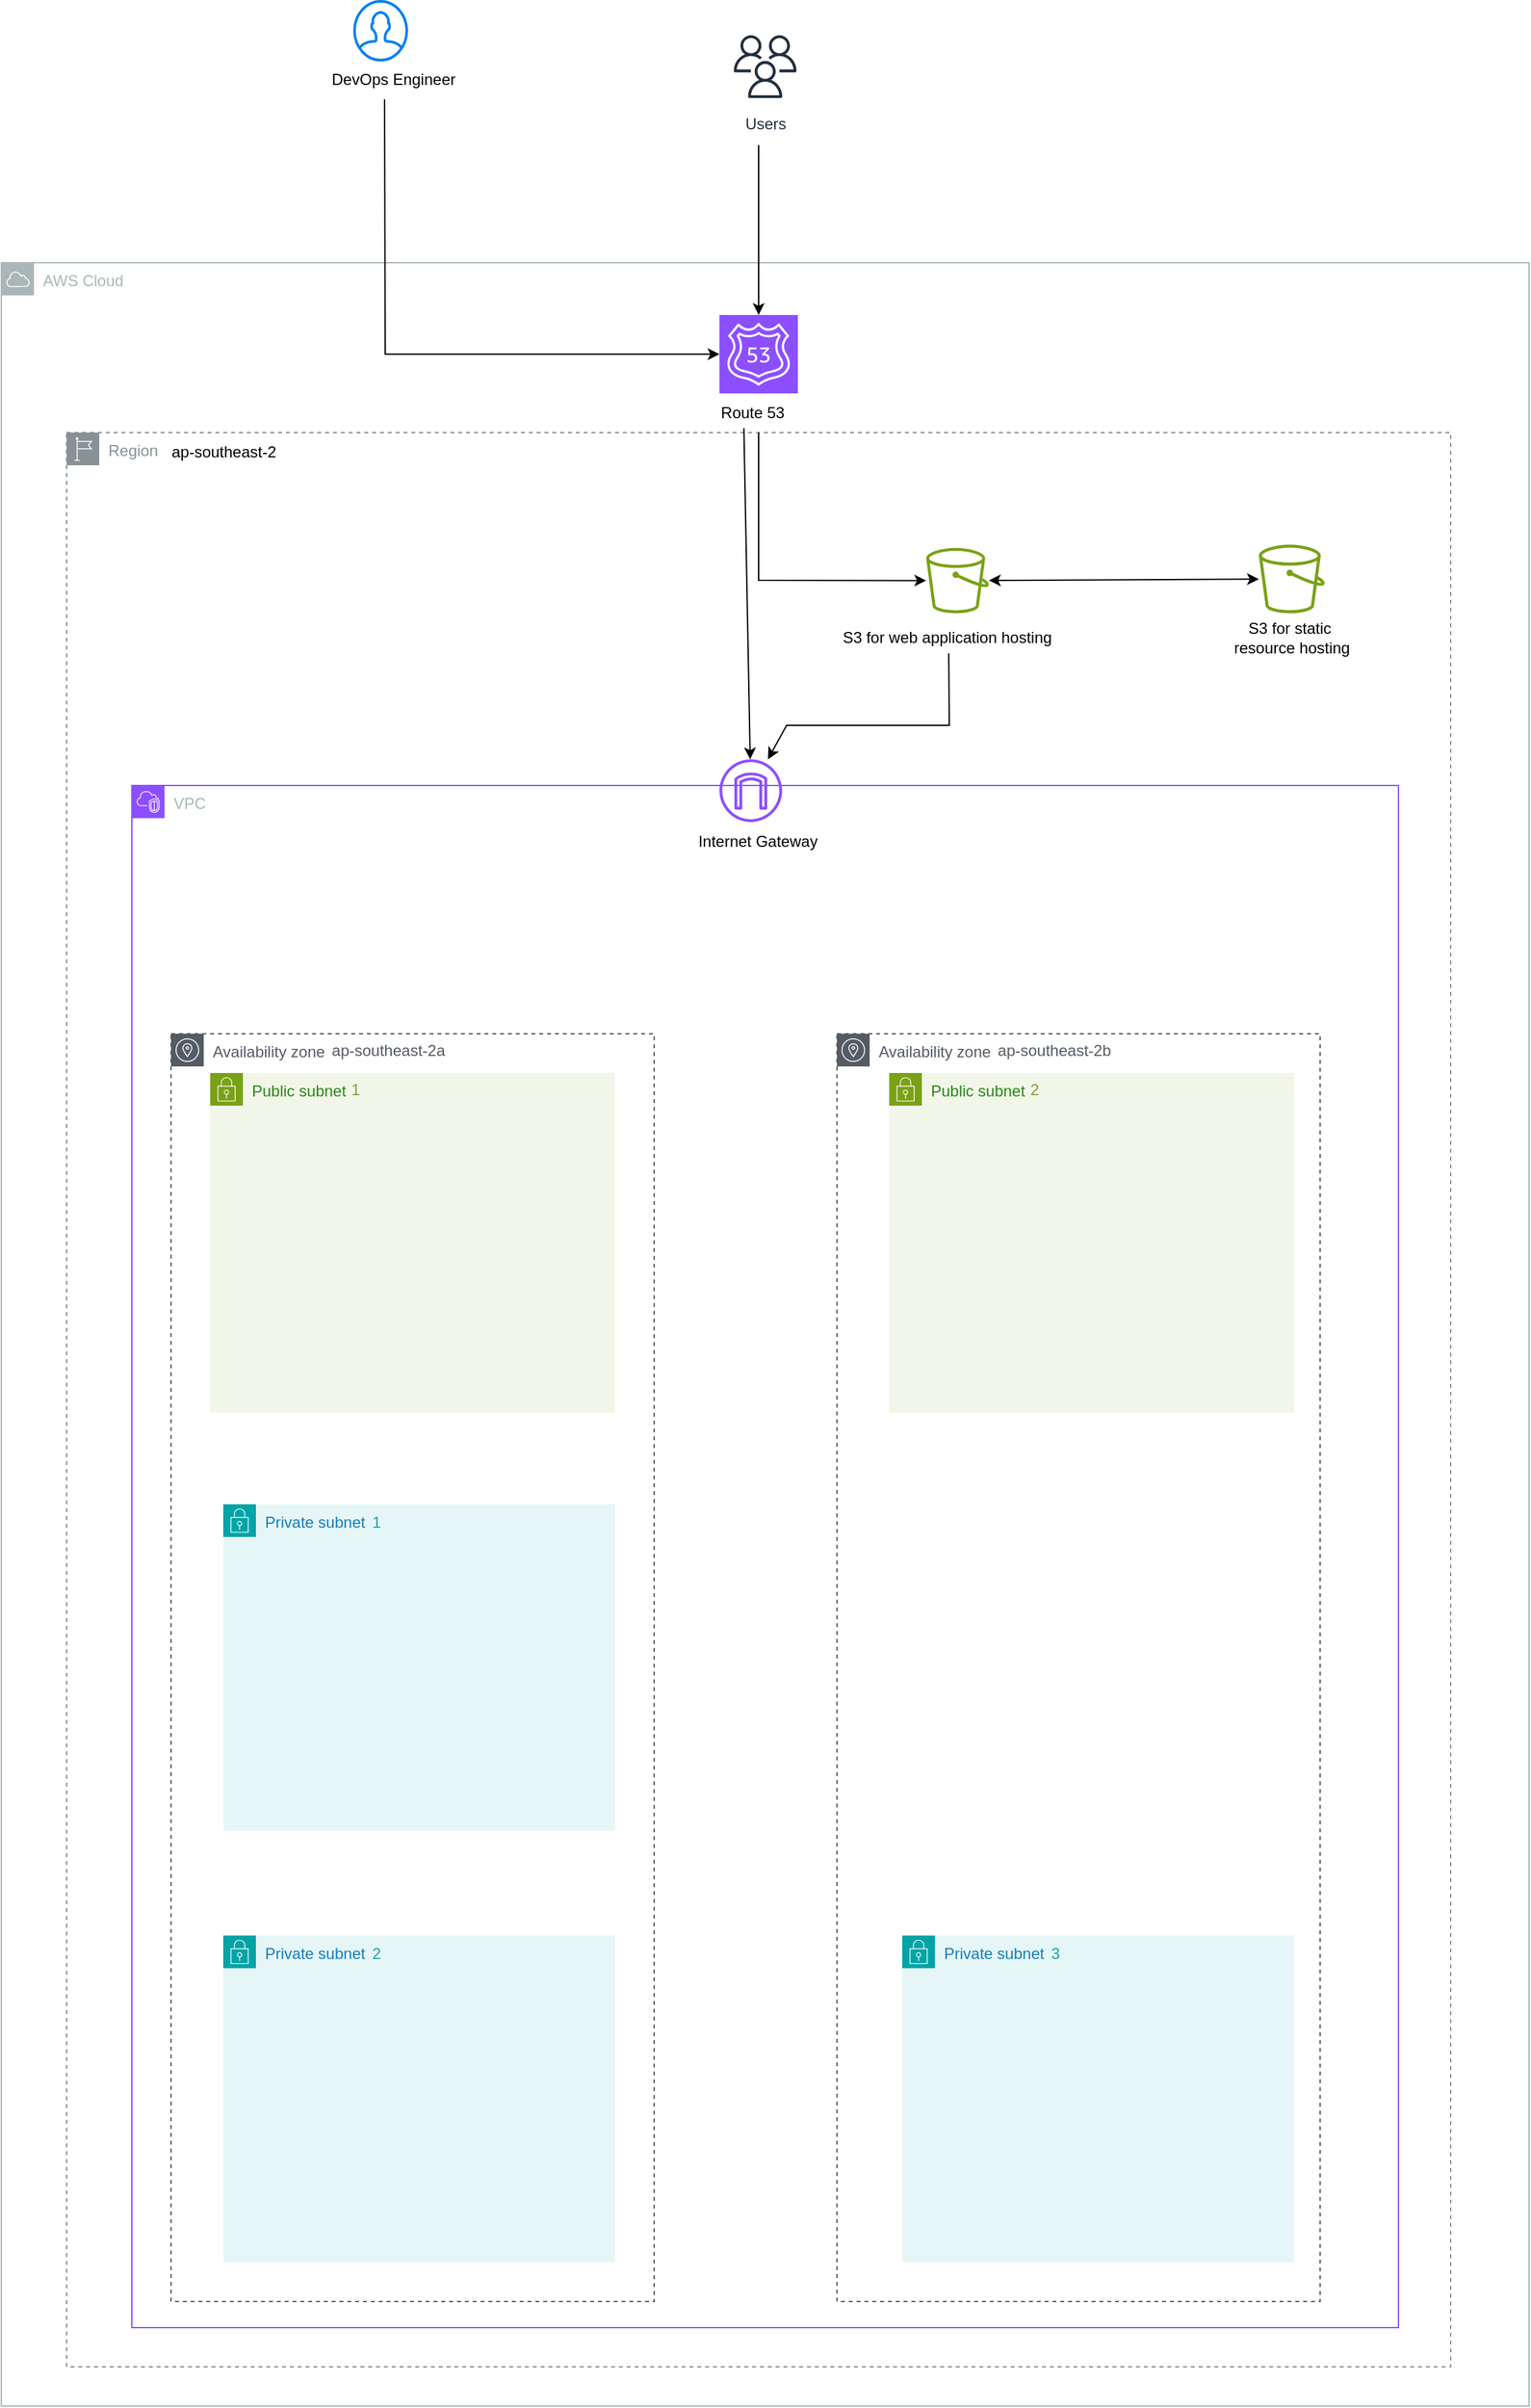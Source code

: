 <mxfile version="26.0.3">
  <diagram name="Page-1" id="8Btx2D27Im8ZOUqlHXfs">
    <mxGraphModel dx="2889" dy="2378" grid="1" gridSize="10" guides="1" tooltips="1" connect="1" arrows="1" fold="1" page="1" pageScale="1" pageWidth="827" pageHeight="1169" math="0" shadow="0">
      <root>
        <mxCell id="0" />
        <mxCell id="1" parent="0" />
        <mxCell id="GONTffMYKAudjiqWZch5-1" value="AWS Cloud" style="sketch=0;outlineConnect=0;gradientColor=none;html=1;whiteSpace=wrap;fontSize=12;fontStyle=0;shape=mxgraph.aws4.group;grIcon=mxgraph.aws4.group_aws_cloud;strokeColor=#AAB7B8;fillColor=none;verticalAlign=top;align=left;spacingLeft=30;fontColor=#AAB7B8;dashed=0;" vertex="1" parent="1">
          <mxGeometry x="-310" y="-40" width="1170" height="1640" as="geometry" />
        </mxCell>
        <mxCell id="GONTffMYKAudjiqWZch5-2" value="Region" style="sketch=0;outlineConnect=0;gradientColor=none;html=1;whiteSpace=wrap;fontSize=12;fontStyle=0;shape=mxgraph.aws4.group;grIcon=mxgraph.aws4.group_region;strokeColor=#879196;fillColor=none;verticalAlign=top;align=left;spacingLeft=30;fontColor=#879196;dashed=1;" vertex="1" parent="1">
          <mxGeometry x="-260" y="90" width="1060" height="1480" as="geometry" />
        </mxCell>
        <mxCell id="GONTffMYKAudjiqWZch5-3" value="ap-southeast-2" style="text;html=1;align=center;verticalAlign=middle;resizable=0;points=[];autosize=1;strokeColor=none;fillColor=none;" vertex="1" parent="1">
          <mxGeometry x="-190" y="90" width="100" height="30" as="geometry" />
        </mxCell>
        <mxCell id="GONTffMYKAudjiqWZch5-4" value="VPC" style="points=[[0,0],[0.25,0],[0.5,0],[0.75,0],[1,0],[1,0.25],[1,0.5],[1,0.75],[1,1],[0.75,1],[0.5,1],[0.25,1],[0,1],[0,0.75],[0,0.5],[0,0.25]];outlineConnect=0;gradientColor=none;html=1;whiteSpace=wrap;fontSize=12;fontStyle=0;container=0;pointerEvents=0;collapsible=0;recursiveResize=0;shape=mxgraph.aws4.group;grIcon=mxgraph.aws4.group_vpc2;strokeColor=#8C4FFF;fillColor=none;verticalAlign=top;align=left;spacingLeft=30;fontColor=#AAB7B8;dashed=0;" vertex="1" parent="1">
          <mxGeometry x="-210" y="360" width="970" height="1180" as="geometry" />
        </mxCell>
        <mxCell id="GONTffMYKAudjiqWZch5-5" value="Users" style="sketch=0;outlineConnect=0;fontColor=#232F3E;gradientColor=none;strokeColor=#232F3E;fillColor=#ffffff;dashed=0;verticalLabelPosition=bottom;verticalAlign=top;align=center;html=1;fontSize=12;fontStyle=0;aspect=fixed;shape=mxgraph.aws4.resourceIcon;resIcon=mxgraph.aws4.users;" vertex="1" parent="1">
          <mxGeometry x="245" y="-220" width="60" height="60" as="geometry" />
        </mxCell>
        <mxCell id="GONTffMYKAudjiqWZch5-6" value="" style="endArrow=classic;html=1;rounded=0;entryX=0.5;entryY=0;entryDx=0;entryDy=0;entryPerimeter=0;" edge="1" parent="1" target="GONTffMYKAudjiqWZch5-9">
          <mxGeometry width="50" height="50" relative="1" as="geometry">
            <mxPoint x="270" y="-130" as="sourcePoint" />
            <mxPoint x="160" y="340" as="targetPoint" />
          </mxGeometry>
        </mxCell>
        <mxCell id="GONTffMYKAudjiqWZch5-7" value="" style="html=1;verticalLabelPosition=bottom;align=center;labelBackgroundColor=#ffffff;verticalAlign=top;strokeWidth=2;strokeColor=#0080F0;shadow=0;dashed=0;shape=mxgraph.ios7.icons.user;" vertex="1" parent="1">
          <mxGeometry x="-39.5" y="-240" width="40" height="45" as="geometry" />
        </mxCell>
        <mxCell id="GONTffMYKAudjiqWZch5-8" value="DevOps Engineer" style="text;html=1;align=center;verticalAlign=middle;resizable=0;points=[];autosize=1;strokeColor=none;fillColor=none;" vertex="1" parent="1">
          <mxGeometry x="-70" y="-195" width="120" height="30" as="geometry" />
        </mxCell>
        <mxCell id="GONTffMYKAudjiqWZch5-9" value="" style="sketch=0;points=[[0,0,0],[0.25,0,0],[0.5,0,0],[0.75,0,0],[1,0,0],[0,1,0],[0.25,1,0],[0.5,1,0],[0.75,1,0],[1,1,0],[0,0.25,0],[0,0.5,0],[0,0.75,0],[1,0.25,0],[1,0.5,0],[1,0.75,0]];outlineConnect=0;fontColor=#232F3E;fillColor=#8C4FFF;strokeColor=#ffffff;dashed=0;verticalLabelPosition=bottom;verticalAlign=top;align=center;html=1;fontSize=12;fontStyle=0;aspect=fixed;shape=mxgraph.aws4.resourceIcon;resIcon=mxgraph.aws4.route_53;" vertex="1" parent="1">
          <mxGeometry x="240" width="60" height="60" as="geometry" />
        </mxCell>
        <mxCell id="GONTffMYKAudjiqWZch5-10" value="Route 53" style="text;html=1;align=center;verticalAlign=middle;resizable=0;points=[];autosize=1;strokeColor=none;fillColor=none;" vertex="1" parent="1">
          <mxGeometry x="230" y="60" width="70" height="30" as="geometry" />
        </mxCell>
        <mxCell id="GONTffMYKAudjiqWZch5-11" value="" style="endArrow=classic;html=1;rounded=0;exitX=0.446;exitY=1;exitDx=0;exitDy=0;exitPerimeter=0;entryX=0;entryY=0.5;entryDx=0;entryDy=0;entryPerimeter=0;" edge="1" parent="1" source="GONTffMYKAudjiqWZch5-8" target="GONTffMYKAudjiqWZch5-9">
          <mxGeometry width="50" height="50" relative="1" as="geometry">
            <mxPoint x="91" y="80" as="sourcePoint" />
            <mxPoint x="141" y="30" as="targetPoint" />
            <Array as="points">
              <mxPoint x="-16" y="30" />
            </Array>
          </mxGeometry>
        </mxCell>
        <mxCell id="GONTffMYKAudjiqWZch5-13" value="" style="sketch=0;outlineConnect=0;fontColor=#232F3E;gradientColor=none;fillColor=#7AA116;strokeColor=none;dashed=0;verticalLabelPosition=bottom;verticalAlign=top;align=center;html=1;fontSize=12;fontStyle=0;aspect=fixed;pointerEvents=1;shape=mxgraph.aws4.bucket;" vertex="1" parent="1">
          <mxGeometry x="398.31" y="178.25" width="48.08" height="50" as="geometry" />
        </mxCell>
        <mxCell id="GONTffMYKAudjiqWZch5-15" value="" style="sketch=0;outlineConnect=0;fontColor=#232F3E;gradientColor=none;fillColor=#7AA116;strokeColor=none;dashed=0;verticalLabelPosition=bottom;verticalAlign=top;align=center;html=1;fontSize=12;fontStyle=0;aspect=fixed;pointerEvents=1;shape=mxgraph.aws4.bucket;" vertex="1" parent="1">
          <mxGeometry x="653.07" y="175.75" width="50.48" height="52.5" as="geometry" />
        </mxCell>
        <mxCell id="GONTffMYKAudjiqWZch5-16" value="S3 for static&amp;nbsp;&lt;div&gt;resource hosting&lt;/div&gt;" style="text;html=1;align=center;verticalAlign=middle;resizable=0;points=[];autosize=1;strokeColor=none;fillColor=none;" vertex="1" parent="1">
          <mxGeometry x="623.31" y="227" width="110" height="40" as="geometry" />
        </mxCell>
        <mxCell id="GONTffMYKAudjiqWZch5-17" value="S3 for web application hosting" style="text;html=1;align=center;verticalAlign=middle;resizable=0;points=[];autosize=1;strokeColor=none;fillColor=none;" vertex="1" parent="1">
          <mxGeometry x="323.79" y="232" width="180" height="30" as="geometry" />
        </mxCell>
        <mxCell id="GONTffMYKAudjiqWZch5-18" value="" style="endArrow=classic;startArrow=classic;html=1;rounded=0;" edge="1" parent="1" source="GONTffMYKAudjiqWZch5-13" target="GONTffMYKAudjiqWZch5-15">
          <mxGeometry width="50" height="50" relative="1" as="geometry">
            <mxPoint x="78.31" y="232" as="sourcePoint" />
            <mxPoint x="128.31" y="182" as="targetPoint" />
          </mxGeometry>
        </mxCell>
        <mxCell id="GONTffMYKAudjiqWZch5-19" value="" style="endArrow=classic;html=1;rounded=0;exitX=0.41;exitY=0.887;exitDx=0;exitDy=0;exitPerimeter=0;" edge="1" parent="1" target="GONTffMYKAudjiqWZch5-12" source="GONTffMYKAudjiqWZch5-10">
          <mxGeometry width="50" height="50" relative="1" as="geometry">
            <mxPoint x="245" y="80" as="sourcePoint" />
            <mxPoint x="128.31" y="182" as="targetPoint" />
          </mxGeometry>
        </mxCell>
        <mxCell id="GONTffMYKAudjiqWZch5-20" value="" style="endArrow=classic;html=1;rounded=0;" edge="1" parent="1" target="GONTffMYKAudjiqWZch5-13" source="GONTffMYKAudjiqWZch5-2">
          <mxGeometry width="50" height="50" relative="1" as="geometry">
            <mxPoint x="266.31" y="81" as="sourcePoint" />
            <mxPoint x="128.31" y="182" as="targetPoint" />
            <Array as="points">
              <mxPoint x="270" y="203" />
            </Array>
          </mxGeometry>
        </mxCell>
        <mxCell id="GONTffMYKAudjiqWZch5-26" value="Private subnet" style="points=[[0,0],[0.25,0],[0.5,0],[0.75,0],[1,0],[1,0.25],[1,0.5],[1,0.75],[1,1],[0.75,1],[0.5,1],[0.25,1],[0,1],[0,0.75],[0,0.5],[0,0.25]];outlineConnect=0;gradientColor=none;html=1;whiteSpace=wrap;fontSize=12;fontStyle=0;container=1;pointerEvents=0;collapsible=0;recursiveResize=0;shape=mxgraph.aws4.group;grIcon=mxgraph.aws4.group_security_group;grStroke=0;strokeColor=#00A4A6;fillColor=#E6F6F7;verticalAlign=top;align=left;spacingLeft=30;fontColor=#147EBA;dashed=0;" vertex="1" parent="1">
          <mxGeometry x="-140" y="910" width="300" height="250" as="geometry" />
        </mxCell>
        <mxCell id="GONTffMYKAudjiqWZch5-27" value="1" style="text;html=1;align=center;verticalAlign=middle;resizable=0;points=[];autosize=1;strokeColor=none;fillColor=none;fontColor=#1DA3A5;" vertex="1" parent="GONTffMYKAudjiqWZch5-26">
          <mxGeometry x="102" y="-1" width="30" height="30" as="geometry" />
        </mxCell>
        <mxCell id="GONTffMYKAudjiqWZch5-32" value="Availability zone" style="sketch=0;outlineConnect=0;gradientColor=none;html=1;whiteSpace=wrap;fontSize=12;fontStyle=0;shape=mxgraph.aws4.group;grIcon=mxgraph.aws4.group_availability_zone;strokeColor=#545B64;fillColor=none;verticalAlign=top;align=left;spacingLeft=30;fontColor=#545B64;dashed=1;" vertex="1" parent="1">
          <mxGeometry x="-180" y="550" width="370" height="970" as="geometry" />
        </mxCell>
        <mxCell id="GONTffMYKAudjiqWZch5-12" value="" style="sketch=0;outlineConnect=0;fontColor=#232F3E;gradientColor=none;fillColor=#8C4FFF;strokeColor=none;dashed=0;verticalLabelPosition=bottom;verticalAlign=top;align=center;html=1;fontSize=12;fontStyle=0;aspect=fixed;pointerEvents=1;shape=mxgraph.aws4.internet_gateway;" vertex="1" parent="1">
          <mxGeometry x="240.0" y="340" width="48" height="48" as="geometry" />
        </mxCell>
        <mxCell id="GONTffMYKAudjiqWZch5-33" value="Availability zone" style="sketch=0;outlineConnect=0;gradientColor=none;html=1;whiteSpace=wrap;fontSize=12;fontStyle=0;shape=mxgraph.aws4.group;grIcon=mxgraph.aws4.group_availability_zone;strokeColor=#545B64;fillColor=none;verticalAlign=top;align=left;spacingLeft=30;fontColor=#545B64;dashed=1;" vertex="1" parent="1">
          <mxGeometry x="330" y="550" width="370" height="970" as="geometry" />
        </mxCell>
        <mxCell id="GONTffMYKAudjiqWZch5-21" value="Internet Gateway" style="text;html=1;align=center;verticalAlign=middle;resizable=0;points=[];autosize=1;strokeColor=none;fillColor=none;" vertex="1" parent="1">
          <mxGeometry x="213.79" y="388" width="110" height="30" as="geometry" />
        </mxCell>
        <mxCell id="GONTffMYKAudjiqWZch5-22" value="Public subnet" style="points=[[0,0],[0.25,0],[0.5,0],[0.75,0],[1,0],[1,0.25],[1,0.5],[1,0.75],[1,1],[0.75,1],[0.5,1],[0.25,1],[0,1],[0,0.75],[0,0.5],[0,0.25]];outlineConnect=0;gradientColor=none;html=1;whiteSpace=wrap;fontSize=12;fontStyle=0;container=1;pointerEvents=0;collapsible=0;recursiveResize=0;shape=mxgraph.aws4.group;grIcon=mxgraph.aws4.group_security_group;grStroke=0;strokeColor=#7AA116;fillColor=#F2F6E8;verticalAlign=top;align=left;spacingLeft=30;fontColor=#248814;dashed=0;" vertex="1" parent="1">
          <mxGeometry x="-150" y="580" width="310" height="260" as="geometry" />
        </mxCell>
        <mxCell id="GONTffMYKAudjiqWZch5-23" value="1" style="text;html=1;align=center;verticalAlign=middle;resizable=0;points=[];autosize=1;strokeColor=none;fillColor=none;fontColor=#7CA032;" vertex="1" parent="GONTffMYKAudjiqWZch5-22">
          <mxGeometry x="96" y="-2" width="30" height="30" as="geometry" />
        </mxCell>
        <mxCell id="GONTffMYKAudjiqWZch5-24" value="Public subnet" style="points=[[0,0],[0.25,0],[0.5,0],[0.75,0],[1,0],[1,0.25],[1,0.5],[1,0.75],[1,1],[0.75,1],[0.5,1],[0.25,1],[0,1],[0,0.75],[0,0.5],[0,0.25]];outlineConnect=0;gradientColor=none;html=1;whiteSpace=wrap;fontSize=12;fontStyle=0;container=1;pointerEvents=0;collapsible=0;recursiveResize=0;shape=mxgraph.aws4.group;grIcon=mxgraph.aws4.group_security_group;grStroke=0;strokeColor=#7AA116;fillColor=#F2F6E8;verticalAlign=top;align=left;spacingLeft=30;fontColor=#248814;dashed=0;" vertex="1" parent="1">
          <mxGeometry x="370" y="580" width="310" height="260" as="geometry" />
        </mxCell>
        <mxCell id="GONTffMYKAudjiqWZch5-25" value="2" style="text;html=1;align=center;verticalAlign=middle;resizable=0;points=[];autosize=1;strokeColor=none;fillColor=none;fontColor=#7CA032;" vertex="1" parent="GONTffMYKAudjiqWZch5-24">
          <mxGeometry x="96" y="-2" width="30" height="30" as="geometry" />
        </mxCell>
        <mxCell id="GONTffMYKAudjiqWZch5-28" value="Private subnet" style="points=[[0,0],[0.25,0],[0.5,0],[0.75,0],[1,0],[1,0.25],[1,0.5],[1,0.75],[1,1],[0.75,1],[0.5,1],[0.25,1],[0,1],[0,0.75],[0,0.5],[0,0.25]];outlineConnect=0;gradientColor=none;html=1;whiteSpace=wrap;fontSize=12;fontStyle=0;container=1;pointerEvents=0;collapsible=0;recursiveResize=0;shape=mxgraph.aws4.group;grIcon=mxgraph.aws4.group_security_group;grStroke=0;strokeColor=#00A4A6;fillColor=#E6F6F7;verticalAlign=top;align=left;spacingLeft=30;fontColor=#147EBA;dashed=0;" vertex="1" parent="1">
          <mxGeometry x="-140" y="1240" width="300" height="250" as="geometry" />
        </mxCell>
        <mxCell id="GONTffMYKAudjiqWZch5-29" value="2" style="text;html=1;align=center;verticalAlign=middle;resizable=0;points=[];autosize=1;strokeColor=none;fillColor=none;fontColor=#1DA3A5;" vertex="1" parent="GONTffMYKAudjiqWZch5-28">
          <mxGeometry x="102" y="-1" width="30" height="30" as="geometry" />
        </mxCell>
        <mxCell id="GONTffMYKAudjiqWZch5-30" value="Private subnet" style="points=[[0,0],[0.25,0],[0.5,0],[0.75,0],[1,0],[1,0.25],[1,0.5],[1,0.75],[1,1],[0.75,1],[0.5,1],[0.25,1],[0,1],[0,0.75],[0,0.5],[0,0.25]];outlineConnect=0;gradientColor=none;html=1;whiteSpace=wrap;fontSize=12;fontStyle=0;container=1;pointerEvents=0;collapsible=0;recursiveResize=0;shape=mxgraph.aws4.group;grIcon=mxgraph.aws4.group_security_group;grStroke=0;strokeColor=#00A4A6;fillColor=#E6F6F7;verticalAlign=top;align=left;spacingLeft=30;fontColor=#147EBA;dashed=0;" vertex="1" parent="1">
          <mxGeometry x="380" y="1240" width="300" height="250" as="geometry" />
        </mxCell>
        <mxCell id="GONTffMYKAudjiqWZch5-31" value="3" style="text;html=1;align=center;verticalAlign=middle;resizable=0;points=[];autosize=1;strokeColor=none;fillColor=none;fontColor=#1DA3A5;" vertex="1" parent="GONTffMYKAudjiqWZch5-30">
          <mxGeometry x="102" y="-1" width="30" height="30" as="geometry" />
        </mxCell>
        <mxCell id="GONTffMYKAudjiqWZch5-35" value="" style="endArrow=classic;html=1;rounded=0;exitX=0.51;exitY=0.897;exitDx=0;exitDy=0;exitPerimeter=0;" edge="1" parent="1" source="GONTffMYKAudjiqWZch5-17" target="GONTffMYKAudjiqWZch5-12">
          <mxGeometry width="50" height="50" relative="1" as="geometry">
            <mxPoint x="446.39" y="262" as="sourcePoint" />
            <mxPoint x="284.39" y="374" as="targetPoint" />
            <Array as="points">
              <mxPoint x="416" y="314" />
              <mxPoint x="291.39" y="314" />
            </Array>
          </mxGeometry>
        </mxCell>
        <mxCell id="GONTffMYKAudjiqWZch5-36" value="ap-southeast-2a" style="text;html=1;align=center;verticalAlign=middle;resizable=0;points=[];autosize=1;strokeColor=none;fillColor=none;fontColor=#545B63;" vertex="1" parent="1">
          <mxGeometry x="-69" y="548" width="110" height="30" as="geometry" />
        </mxCell>
        <mxCell id="GONTffMYKAudjiqWZch5-38" value="ap-southeast-2b" style="text;html=1;align=center;verticalAlign=middle;resizable=0;points=[];autosize=1;strokeColor=none;fillColor=none;fontColor=#545B63;" vertex="1" parent="1">
          <mxGeometry x="441.39" y="548" width="110" height="30" as="geometry" />
        </mxCell>
      </root>
    </mxGraphModel>
  </diagram>
</mxfile>
